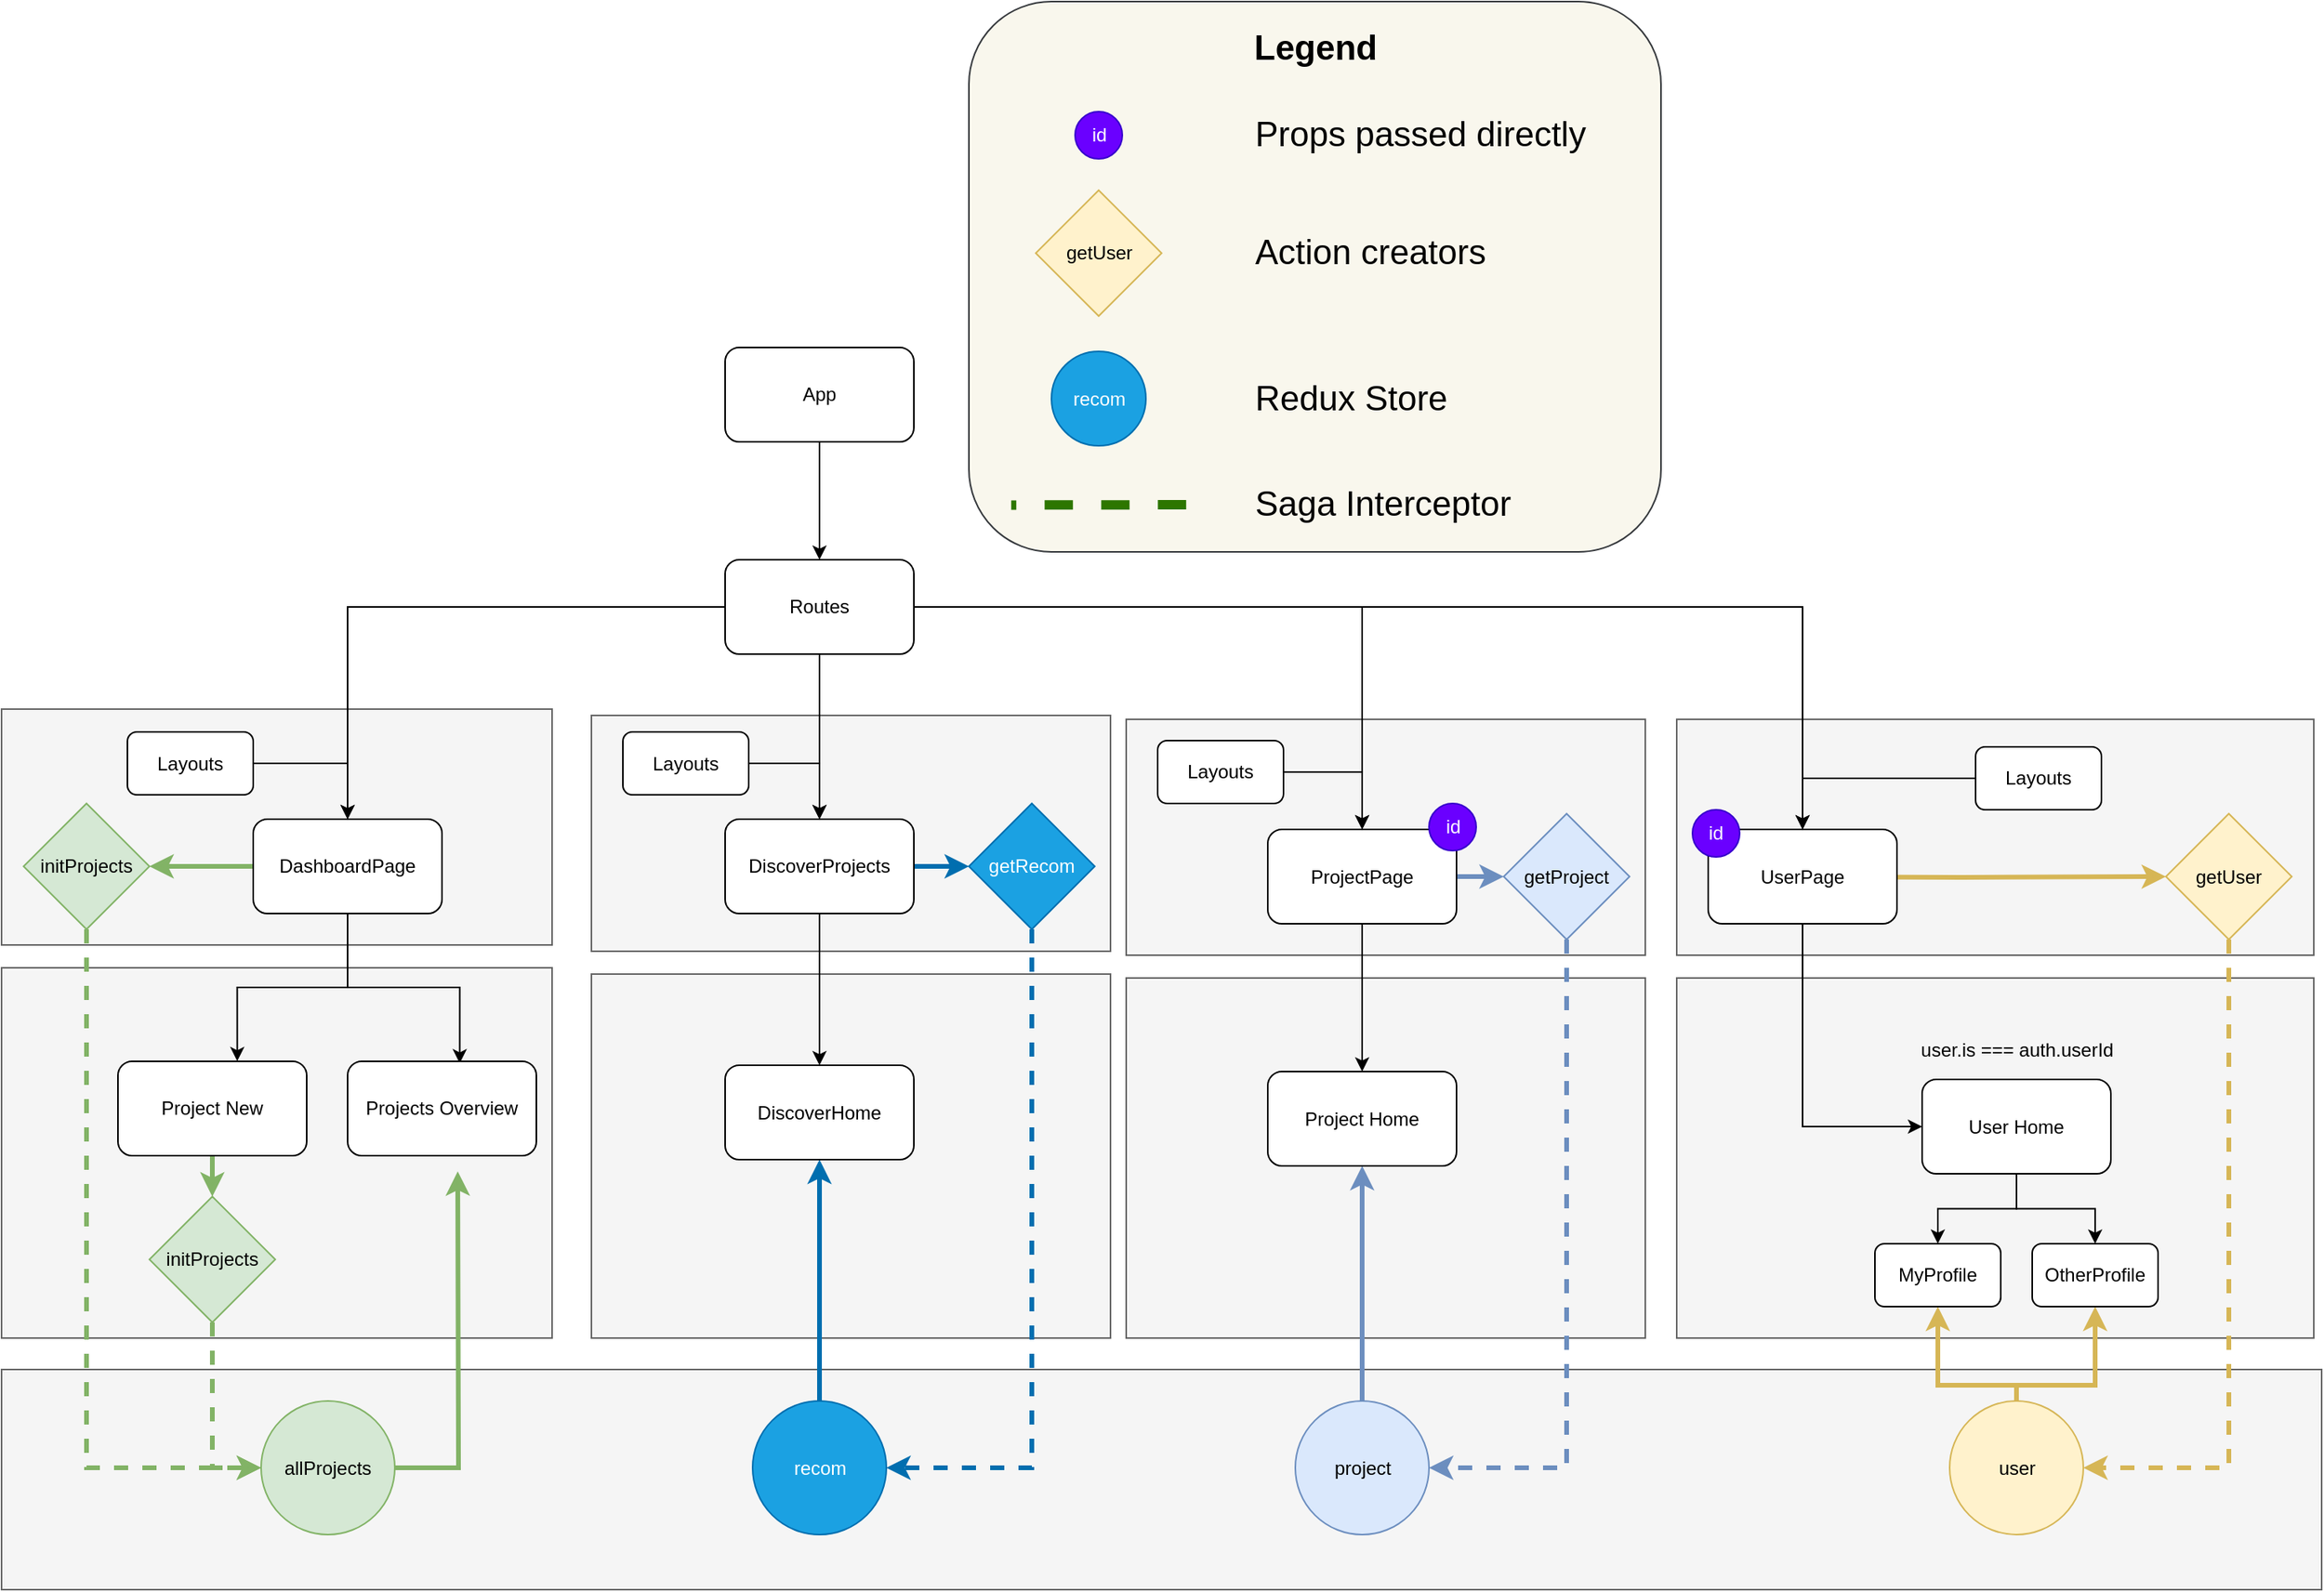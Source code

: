 <mxfile version="14.4.3" type="device"><diagram id="8FkElKY2vdaCGUdfNScy" name="Page-1"><mxGraphModel dx="2844" dy="1526" grid="1" gridSize="10" guides="1" tooltips="1" connect="1" arrows="1" fold="1" page="1" pageScale="1" pageWidth="827" pageHeight="1169" math="0" shadow="0"><root><mxCell id="0"/><mxCell id="1" parent="0"/><mxCell id="2D5Unl8ty5s-GU04ZNoU-25" value="" style="rounded=1;whiteSpace=wrap;html=1;fontSize=22;align=left;fillColor=#f9f7ed;strokeColor=#36393d;" vertex="1" parent="1"><mxGeometry x="920" y="20" width="440" height="350" as="geometry"/></mxCell><mxCell id="2D5Unl8ty5s-GU04ZNoU-2" value="" style="rounded=0;whiteSpace=wrap;html=1;fillColor=#f5f5f5;strokeColor=#666666;fontColor=#333333;" vertex="1" parent="1"><mxGeometry x="305" y="890" width="1475" height="140" as="geometry"/></mxCell><mxCell id="A6WbNzjQss-Z5rXDwPN5-13" value="" style="rounded=0;whiteSpace=wrap;html=1;fillColor=#f5f5f5;strokeColor=#666666;fontColor=#333333;" parent="1" vertex="1"><mxGeometry x="680" y="638.5" width="330" height="231.5" as="geometry"/></mxCell><mxCell id="A6WbNzjQss-Z5rXDwPN5-14" value="" style="rounded=0;whiteSpace=wrap;html=1;fillColor=#f5f5f5;strokeColor=#666666;fontColor=#333333;" parent="1" vertex="1"><mxGeometry x="680" y="474" width="330" height="150" as="geometry"/></mxCell><mxCell id="5EZow1Tj35_fGL9Smwqj-93" value="" style="rounded=0;whiteSpace=wrap;html=1;fillColor=#f5f5f5;strokeColor=#666666;fontColor=#333333;" parent="1" vertex="1"><mxGeometry x="305" y="634.5" width="350" height="235.5" as="geometry"/></mxCell><mxCell id="5EZow1Tj35_fGL9Smwqj-95" value="" style="rounded=0;whiteSpace=wrap;html=1;fillColor=#f5f5f5;strokeColor=#666666;fontColor=#333333;" parent="1" vertex="1"><mxGeometry x="1370" y="641" width="405" height="229" as="geometry"/></mxCell><mxCell id="5EZow1Tj35_fGL9Smwqj-94" value="" style="rounded=0;whiteSpace=wrap;html=1;fillColor=#f5f5f5;strokeColor=#666666;fontColor=#333333;" parent="1" vertex="1"><mxGeometry x="1020" y="641" width="330" height="229" as="geometry"/></mxCell><mxCell id="5EZow1Tj35_fGL9Smwqj-89" value="" style="rounded=0;whiteSpace=wrap;html=1;fillColor=#f5f5f5;strokeColor=#666666;fontColor=#333333;" parent="1" vertex="1"><mxGeometry x="1020" y="476.5" width="330" height="150" as="geometry"/></mxCell><mxCell id="5EZow1Tj35_fGL9Smwqj-79" value="" style="rounded=0;whiteSpace=wrap;html=1;fillColor=#f5f5f5;strokeColor=#666666;fontColor=#333333;" parent="1" vertex="1"><mxGeometry x="305" y="470" width="350" height="150" as="geometry"/></mxCell><mxCell id="5EZow1Tj35_fGL9Smwqj-77" value="" style="rounded=0;whiteSpace=wrap;html=1;fillColor=#f5f5f5;strokeColor=#666666;fontColor=#333333;" parent="1" vertex="1"><mxGeometry x="1370" y="476.5" width="405" height="150" as="geometry"/></mxCell><mxCell id="5jnFgB8Psxw1-8hAOXCi-8" style="edgeStyle=orthogonalEdgeStyle;rounded=0;orthogonalLoop=1;jettySize=auto;html=1;entryX=0.5;entryY=0;entryDx=0;entryDy=0;" parent="1" source="5jnFgB8Psxw1-8hAOXCi-1" target="5jnFgB8Psxw1-8hAOXCi-2" edge="1"><mxGeometry relative="1" as="geometry"/></mxCell><mxCell id="5jnFgB8Psxw1-8hAOXCi-1" value="App" style="rounded=1;whiteSpace=wrap;html=1;" parent="1" vertex="1"><mxGeometry x="765" y="240" width="120" height="60" as="geometry"/></mxCell><mxCell id="5jnFgB8Psxw1-8hAOXCi-11" style="edgeStyle=orthogonalEdgeStyle;rounded=0;orthogonalLoop=1;jettySize=auto;html=1;" parent="1" source="5jnFgB8Psxw1-8hAOXCi-2" target="5jnFgB8Psxw1-8hAOXCi-3" edge="1"><mxGeometry relative="1" as="geometry"/></mxCell><mxCell id="5jnFgB8Psxw1-8hAOXCi-13" style="edgeStyle=orthogonalEdgeStyle;rounded=0;orthogonalLoop=1;jettySize=auto;html=1;entryX=0.5;entryY=0;entryDx=0;entryDy=0;" parent="1" source="5jnFgB8Psxw1-8hAOXCi-2" target="5jnFgB8Psxw1-8hAOXCi-5" edge="1"><mxGeometry relative="1" as="geometry"/></mxCell><mxCell id="A6WbNzjQss-Z5rXDwPN5-25" style="edgeStyle=orthogonalEdgeStyle;rounded=0;orthogonalLoop=1;jettySize=auto;html=1;entryX=0.5;entryY=0;entryDx=0;entryDy=0;" parent="1" source="5jnFgB8Psxw1-8hAOXCi-2" target="A6WbNzjQss-Z5rXDwPN5-17" edge="1"><mxGeometry relative="1" as="geometry"/></mxCell><mxCell id="2D5Unl8ty5s-GU04ZNoU-9" style="edgeStyle=orthogonalEdgeStyle;rounded=0;orthogonalLoop=1;jettySize=auto;html=1;entryX=0.5;entryY=0;entryDx=0;entryDy=0;strokeWidth=1;" edge="1" parent="1" source="5jnFgB8Psxw1-8hAOXCi-2" target="5jnFgB8Psxw1-8hAOXCi-4"><mxGeometry relative="1" as="geometry"/></mxCell><mxCell id="5jnFgB8Psxw1-8hAOXCi-2" value="Routes" style="rounded=1;whiteSpace=wrap;html=1;" parent="1" vertex="1"><mxGeometry x="765" y="375" width="120" height="60" as="geometry"/></mxCell><mxCell id="5EZow1Tj35_fGL9Smwqj-33" style="edgeStyle=orthogonalEdgeStyle;rounded=0;orthogonalLoop=1;jettySize=auto;html=1;entryX=0.632;entryY=-0.002;entryDx=0;entryDy=0;entryPerimeter=0;strokeWidth=1;" parent="1" source="5jnFgB8Psxw1-8hAOXCi-3" target="5EZow1Tj35_fGL9Smwqj-7" edge="1"><mxGeometry relative="1" as="geometry"/></mxCell><mxCell id="5EZow1Tj35_fGL9Smwqj-34" style="edgeStyle=orthogonalEdgeStyle;rounded=0;orthogonalLoop=1;jettySize=auto;html=1;entryX=0.594;entryY=0.021;entryDx=0;entryDy=0;entryPerimeter=0;strokeWidth=1;" parent="1" source="5jnFgB8Psxw1-8hAOXCi-3" target="5EZow1Tj35_fGL9Smwqj-8" edge="1"><mxGeometry relative="1" as="geometry"/></mxCell><mxCell id="5EZow1Tj35_fGL9Smwqj-84" style="edgeStyle=orthogonalEdgeStyle;rounded=0;orthogonalLoop=1;jettySize=auto;html=1;strokeWidth=3;fillColor=#d5e8d4;strokeColor=#82b366;entryX=1;entryY=0.5;entryDx=0;entryDy=0;" parent="1" source="5jnFgB8Psxw1-8hAOXCi-3" target="5EZow1Tj35_fGL9Smwqj-3" edge="1"><mxGeometry relative="1" as="geometry"><mxPoint x="355" y="730" as="targetPoint"/></mxGeometry></mxCell><mxCell id="5jnFgB8Psxw1-8hAOXCi-3" value="DashboardPage" style="rounded=1;whiteSpace=wrap;html=1;" parent="1" vertex="1"><mxGeometry x="465" y="540" width="120" height="60" as="geometry"/></mxCell><mxCell id="5EZow1Tj35_fGL9Smwqj-32" style="edgeStyle=orthogonalEdgeStyle;rounded=0;orthogonalLoop=1;jettySize=auto;html=1;exitX=0.5;exitY=1;exitDx=0;exitDy=0;entryX=0.5;entryY=0;entryDx=0;entryDy=0;strokeWidth=1;" parent="1" source="5jnFgB8Psxw1-8hAOXCi-4" target="5EZow1Tj35_fGL9Smwqj-26" edge="1"><mxGeometry relative="1" as="geometry"/></mxCell><mxCell id="5EZow1Tj35_fGL9Smwqj-45" style="edgeStyle=orthogonalEdgeStyle;rounded=0;orthogonalLoop=1;jettySize=auto;html=1;entryX=0;entryY=0.5;entryDx=0;entryDy=0;strokeWidth=3;fillColor=#dae8fc;strokeColor=#6c8ebf;" parent="1" source="5jnFgB8Psxw1-8hAOXCi-4" target="5EZow1Tj35_fGL9Smwqj-24" edge="1"><mxGeometry relative="1" as="geometry"><Array as="points"/></mxGeometry></mxCell><mxCell id="5jnFgB8Psxw1-8hAOXCi-4" value="ProjectPage" style="rounded=1;whiteSpace=wrap;html=1;" parent="1" vertex="1"><mxGeometry x="1110" y="546.5" width="120" height="60" as="geometry"/></mxCell><mxCell id="5EZow1Tj35_fGL9Smwqj-61" style="edgeStyle=orthogonalEdgeStyle;rounded=0;orthogonalLoop=1;jettySize=auto;html=1;entryX=0;entryY=0.5;entryDx=0;entryDy=0;strokeWidth=3;fillColor=#fff2cc;strokeColor=#d6b656;" parent="1" target="5EZow1Tj35_fGL9Smwqj-28" edge="1"><mxGeometry relative="1" as="geometry"><mxPoint x="1420.5" y="576.5" as="sourcePoint"/></mxGeometry></mxCell><mxCell id="5EZow1Tj35_fGL9Smwqj-92" style="edgeStyle=orthogonalEdgeStyle;rounded=0;orthogonalLoop=1;jettySize=auto;html=1;entryX=0;entryY=0.5;entryDx=0;entryDy=0;strokeWidth=1;" parent="1" source="5jnFgB8Psxw1-8hAOXCi-5" target="5EZow1Tj35_fGL9Smwqj-37" edge="1"><mxGeometry relative="1" as="geometry"><Array as="points"><mxPoint x="1450" y="735.5"/></Array></mxGeometry></mxCell><mxCell id="5jnFgB8Psxw1-8hAOXCi-5" value="UserPage" style="rounded=1;whiteSpace=wrap;html=1;" parent="1" vertex="1"><mxGeometry x="1390" y="546.5" width="120" height="60" as="geometry"/></mxCell><mxCell id="5EZow1Tj35_fGL9Smwqj-85" style="edgeStyle=orthogonalEdgeStyle;rounded=0;orthogonalLoop=1;jettySize=auto;html=1;entryX=0;entryY=0.5;entryDx=0;entryDy=0;strokeWidth=3;fillColor=#d5e8d4;strokeColor=#82b366;exitX=0.5;exitY=1;exitDx=0;exitDy=0;dashed=1;" parent="1" source="5EZow1Tj35_fGL9Smwqj-3" target="5EZow1Tj35_fGL9Smwqj-12" edge="1"><mxGeometry relative="1" as="geometry"/></mxCell><mxCell id="5EZow1Tj35_fGL9Smwqj-3" value="initProjects" style="rhombus;whiteSpace=wrap;html=1;fillColor=#d5e8d4;strokeColor=#82b366;" parent="1" vertex="1"><mxGeometry x="319" y="530" width="80" height="80" as="geometry"/></mxCell><mxCell id="2D5Unl8ty5s-GU04ZNoU-4" style="edgeStyle=orthogonalEdgeStyle;rounded=0;orthogonalLoop=1;jettySize=auto;html=1;exitX=0.5;exitY=1;exitDx=0;exitDy=0;entryX=0.5;entryY=0;entryDx=0;entryDy=0;strokeWidth=3;fillColor=#d5e8d4;strokeColor=#82b366;" edge="1" parent="1" source="5EZow1Tj35_fGL9Smwqj-7" target="2D5Unl8ty5s-GU04ZNoU-3"><mxGeometry relative="1" as="geometry"/></mxCell><mxCell id="5EZow1Tj35_fGL9Smwqj-7" value="Project New" style="rounded=1;whiteSpace=wrap;html=1;" parent="1" vertex="1"><mxGeometry x="379" y="694" width="120" height="60" as="geometry"/></mxCell><mxCell id="5EZow1Tj35_fGL9Smwqj-8" value="Projects Overview" style="rounded=1;whiteSpace=wrap;html=1;" parent="1" vertex="1"><mxGeometry x="525" y="694" width="120" height="60" as="geometry"/></mxCell><mxCell id="5EZow1Tj35_fGL9Smwqj-87" style="edgeStyle=orthogonalEdgeStyle;rounded=0;orthogonalLoop=1;jettySize=auto;html=1;strokeWidth=3;fillColor=#d5e8d4;strokeColor=#82b366;" parent="1" source="5EZow1Tj35_fGL9Smwqj-12" edge="1"><mxGeometry relative="1" as="geometry"><mxPoint x="595" y="764" as="targetPoint"/></mxGeometry></mxCell><mxCell id="5EZow1Tj35_fGL9Smwqj-12" value="allProjects" style="ellipse;whiteSpace=wrap;html=1;fillColor=#d5e8d4;strokeColor=#82b366;" parent="1" vertex="1"><mxGeometry x="470" y="910" width="85" height="85" as="geometry"/></mxCell><mxCell id="5EZow1Tj35_fGL9Smwqj-31" style="edgeStyle=orthogonalEdgeStyle;rounded=0;orthogonalLoop=1;jettySize=auto;html=1;entryX=0.5;entryY=1;entryDx=0;entryDy=0;strokeWidth=3;fillColor=#dae8fc;strokeColor=#6c8ebf;" parent="1" source="5EZow1Tj35_fGL9Smwqj-23" target="5EZow1Tj35_fGL9Smwqj-26" edge="1"><mxGeometry relative="1" as="geometry"/></mxCell><mxCell id="5EZow1Tj35_fGL9Smwqj-23" value="project" style="ellipse;whiteSpace=wrap;html=1;fillColor=#dae8fc;strokeColor=#6c8ebf;" parent="1" vertex="1"><mxGeometry x="1127.5" y="910" width="85" height="85" as="geometry"/></mxCell><mxCell id="5EZow1Tj35_fGL9Smwqj-30" style="edgeStyle=orthogonalEdgeStyle;rounded=0;orthogonalLoop=1;jettySize=auto;html=1;exitX=0.5;exitY=1;exitDx=0;exitDy=0;entryX=1;entryY=0.5;entryDx=0;entryDy=0;strokeWidth=3;fillColor=#dae8fc;strokeColor=#6c8ebf;dashed=1;" parent="1" source="5EZow1Tj35_fGL9Smwqj-24" target="5EZow1Tj35_fGL9Smwqj-23" edge="1"><mxGeometry relative="1" as="geometry"/></mxCell><mxCell id="5EZow1Tj35_fGL9Smwqj-24" value="getProject" style="rhombus;whiteSpace=wrap;html=1;fillColor=#dae8fc;strokeColor=#6c8ebf;" parent="1" vertex="1"><mxGeometry x="1260" y="536.5" width="80" height="80" as="geometry"/></mxCell><mxCell id="5EZow1Tj35_fGL9Smwqj-26" value="Project Home" style="rounded=1;whiteSpace=wrap;html=1;" parent="1" vertex="1"><mxGeometry x="1110" y="700.5" width="120" height="60" as="geometry"/></mxCell><mxCell id="5EZow1Tj35_fGL9Smwqj-70" style="edgeStyle=orthogonalEdgeStyle;rounded=0;orthogonalLoop=1;jettySize=auto;html=1;exitX=0.5;exitY=0;exitDx=0;exitDy=0;entryX=0.5;entryY=1;entryDx=0;entryDy=0;strokeWidth=3;fillColor=#fff2cc;strokeColor=#d6b656;" parent="1" source="5EZow1Tj35_fGL9Smwqj-27" target="5EZow1Tj35_fGL9Smwqj-69" edge="1"><mxGeometry relative="1" as="geometry"><Array as="points"><mxPoint x="1586" y="900"/><mxPoint x="1636" y="900"/></Array></mxGeometry></mxCell><mxCell id="5EZow1Tj35_fGL9Smwqj-71" style="edgeStyle=orthogonalEdgeStyle;rounded=0;orthogonalLoop=1;jettySize=auto;html=1;entryX=0.5;entryY=1;entryDx=0;entryDy=0;strokeWidth=3;fillColor=#fff2cc;strokeColor=#d6b656;" parent="1" source="5EZow1Tj35_fGL9Smwqj-27" target="5EZow1Tj35_fGL9Smwqj-68" edge="1"><mxGeometry relative="1" as="geometry"><Array as="points"><mxPoint x="1586" y="900"/><mxPoint x="1536" y="900"/></Array></mxGeometry></mxCell><mxCell id="5EZow1Tj35_fGL9Smwqj-27" value="user" style="ellipse;whiteSpace=wrap;html=1;fillColor=#fff2cc;strokeColor=#d6b656;" parent="1" vertex="1"><mxGeometry x="1543.5" y="910" width="85" height="85" as="geometry"/></mxCell><mxCell id="5EZow1Tj35_fGL9Smwqj-39" style="edgeStyle=orthogonalEdgeStyle;rounded=0;orthogonalLoop=1;jettySize=auto;html=1;exitX=0.5;exitY=1;exitDx=0;exitDy=0;entryX=1;entryY=0.5;entryDx=0;entryDy=0;strokeWidth=3;fillColor=#fff2cc;strokeColor=#d6b656;dashed=1;" parent="1" source="5EZow1Tj35_fGL9Smwqj-28" target="5EZow1Tj35_fGL9Smwqj-27" edge="1"><mxGeometry relative="1" as="geometry"/></mxCell><mxCell id="5EZow1Tj35_fGL9Smwqj-28" value="getUser" style="rhombus;whiteSpace=wrap;html=1;fillColor=#fff2cc;strokeColor=#d6b656;" parent="1" vertex="1"><mxGeometry x="1681" y="536.5" width="80" height="80" as="geometry"/></mxCell><mxCell id="5EZow1Tj35_fGL9Smwqj-73" style="edgeStyle=orthogonalEdgeStyle;rounded=0;orthogonalLoop=1;jettySize=auto;html=1;exitX=0.5;exitY=1;exitDx=0;exitDy=0;entryX=0.5;entryY=0;entryDx=0;entryDy=0;strokeWidth=1;" parent="1" source="5EZow1Tj35_fGL9Smwqj-37" target="5EZow1Tj35_fGL9Smwqj-69" edge="1"><mxGeometry relative="1" as="geometry"/></mxCell><mxCell id="5EZow1Tj35_fGL9Smwqj-74" style="edgeStyle=orthogonalEdgeStyle;rounded=0;orthogonalLoop=1;jettySize=auto;html=1;exitX=0.5;exitY=1;exitDx=0;exitDy=0;entryX=0.5;entryY=0;entryDx=0;entryDy=0;strokeWidth=1;" parent="1" source="5EZow1Tj35_fGL9Smwqj-37" target="5EZow1Tj35_fGL9Smwqj-68" edge="1"><mxGeometry relative="1" as="geometry"/></mxCell><mxCell id="5EZow1Tj35_fGL9Smwqj-37" value="User Home" style="rounded=1;whiteSpace=wrap;html=1;" parent="1" vertex="1"><mxGeometry x="1526" y="705.5" width="120" height="60" as="geometry"/></mxCell><mxCell id="5EZow1Tj35_fGL9Smwqj-47" value="id" style="ellipse;whiteSpace=wrap;html=1;aspect=fixed;fillColor=#6a00ff;strokeColor=#3700CC;fontColor=#ffffff;" parent="1" vertex="1"><mxGeometry x="1380" y="534" width="30" height="30" as="geometry"/></mxCell><mxCell id="5EZow1Tj35_fGL9Smwqj-51" value="id" style="ellipse;whiteSpace=wrap;html=1;aspect=fixed;fillColor=#6a00ff;strokeColor=#3700CC;fontColor=#ffffff;" parent="1" vertex="1"><mxGeometry x="1212.5" y="530" width="30" height="30" as="geometry"/></mxCell><mxCell id="5EZow1Tj35_fGL9Smwqj-67" value="user.is === auth.userId" style="text;html=1;align=center;verticalAlign=middle;resizable=0;points=[];autosize=1;" parent="1" vertex="1"><mxGeometry x="1516" y="676.5" width="140" height="20" as="geometry"/></mxCell><mxCell id="5EZow1Tj35_fGL9Smwqj-68" value="MyProfile" style="rounded=1;whiteSpace=wrap;html=1;" parent="1" vertex="1"><mxGeometry x="1496" y="810" width="80" height="40" as="geometry"/></mxCell><mxCell id="5EZow1Tj35_fGL9Smwqj-69" value="OtherProfile" style="rounded=1;whiteSpace=wrap;html=1;" parent="1" vertex="1"><mxGeometry x="1596" y="810" width="80" height="40" as="geometry"/></mxCell><mxCell id="2D5Unl8ty5s-GU04ZNoU-8" style="edgeStyle=orthogonalEdgeStyle;rounded=0;orthogonalLoop=1;jettySize=auto;html=1;exitX=0;exitY=0.5;exitDx=0;exitDy=0;entryX=0.5;entryY=0;entryDx=0;entryDy=0;strokeWidth=1;" edge="1" parent="1" source="5EZow1Tj35_fGL9Smwqj-75" target="5jnFgB8Psxw1-8hAOXCi-5"><mxGeometry relative="1" as="geometry"/></mxCell><mxCell id="5EZow1Tj35_fGL9Smwqj-75" value="Layouts" style="rounded=1;whiteSpace=wrap;html=1;" parent="1" vertex="1"><mxGeometry x="1560" y="494" width="80" height="40" as="geometry"/></mxCell><mxCell id="A6WbNzjQss-Z5rXDwPN5-15" style="edgeStyle=orthogonalEdgeStyle;rounded=0;orthogonalLoop=1;jettySize=auto;html=1;exitX=0.5;exitY=1;exitDx=0;exitDy=0;entryX=0.5;entryY=0;entryDx=0;entryDy=0;strokeWidth=1;" parent="1" source="A6WbNzjQss-Z5rXDwPN5-17" target="A6WbNzjQss-Z5rXDwPN5-22" edge="1"><mxGeometry relative="1" as="geometry"/></mxCell><mxCell id="2D5Unl8ty5s-GU04ZNoU-1" style="edgeStyle=orthogonalEdgeStyle;rounded=0;orthogonalLoop=1;jettySize=auto;html=1;exitX=1;exitY=0.5;exitDx=0;exitDy=0;entryX=0;entryY=0.5;entryDx=0;entryDy=0;strokeWidth=3;fillColor=#1ba1e2;strokeColor=#006EAF;" edge="1" parent="1" source="A6WbNzjQss-Z5rXDwPN5-17" target="A6WbNzjQss-Z5rXDwPN5-21"><mxGeometry relative="1" as="geometry"/></mxCell><mxCell id="A6WbNzjQss-Z5rXDwPN5-17" value="DiscoverProjects" style="rounded=1;whiteSpace=wrap;html=1;" parent="1" vertex="1"><mxGeometry x="765" y="540" width="120" height="60" as="geometry"/></mxCell><mxCell id="A6WbNzjQss-Z5rXDwPN5-18" style="edgeStyle=orthogonalEdgeStyle;rounded=0;orthogonalLoop=1;jettySize=auto;html=1;entryX=0.5;entryY=1;entryDx=0;entryDy=0;strokeWidth=3;fillColor=#1ba1e2;strokeColor=#006EAF;" parent="1" source="A6WbNzjQss-Z5rXDwPN5-19" target="A6WbNzjQss-Z5rXDwPN5-22" edge="1"><mxGeometry relative="1" as="geometry"/></mxCell><mxCell id="A6WbNzjQss-Z5rXDwPN5-19" value="recom" style="ellipse;whiteSpace=wrap;html=1;fillColor=#1ba1e2;strokeColor=#006EAF;fontColor=#ffffff;" parent="1" vertex="1"><mxGeometry x="782.5" y="910" width="85" height="85" as="geometry"/></mxCell><mxCell id="A6WbNzjQss-Z5rXDwPN5-20" style="edgeStyle=orthogonalEdgeStyle;rounded=0;orthogonalLoop=1;jettySize=auto;html=1;exitX=0.5;exitY=1;exitDx=0;exitDy=0;entryX=1;entryY=0.5;entryDx=0;entryDy=0;strokeWidth=3;fillColor=#1ba1e2;strokeColor=#006EAF;dashed=1;" parent="1" source="A6WbNzjQss-Z5rXDwPN5-21" target="A6WbNzjQss-Z5rXDwPN5-19" edge="1"><mxGeometry relative="1" as="geometry"/></mxCell><mxCell id="A6WbNzjQss-Z5rXDwPN5-21" value="getRecom" style="rhombus;whiteSpace=wrap;html=1;fillColor=#1ba1e2;strokeColor=#006EAF;fontColor=#ffffff;" parent="1" vertex="1"><mxGeometry x="920" y="530" width="80" height="80" as="geometry"/></mxCell><mxCell id="A6WbNzjQss-Z5rXDwPN5-22" value="DiscoverHome" style="rounded=1;whiteSpace=wrap;html=1;" parent="1" vertex="1"><mxGeometry x="765" y="696.5" width="120" height="60" as="geometry"/></mxCell><mxCell id="2D5Unl8ty5s-GU04ZNoU-5" style="edgeStyle=orthogonalEdgeStyle;rounded=0;orthogonalLoop=1;jettySize=auto;html=1;exitX=0.5;exitY=1;exitDx=0;exitDy=0;entryX=0;entryY=0.5;entryDx=0;entryDy=0;strokeWidth=3;fillColor=#d5e8d4;strokeColor=#82b366;dashed=1;" edge="1" parent="1" source="2D5Unl8ty5s-GU04ZNoU-3" target="5EZow1Tj35_fGL9Smwqj-12"><mxGeometry relative="1" as="geometry"/></mxCell><mxCell id="2D5Unl8ty5s-GU04ZNoU-3" value="initProjects" style="rhombus;whiteSpace=wrap;html=1;fillColor=#d5e8d4;strokeColor=#82b366;" vertex="1" parent="1"><mxGeometry x="399" y="780" width="80" height="80" as="geometry"/></mxCell><mxCell id="2D5Unl8ty5s-GU04ZNoU-10" style="edgeStyle=orthogonalEdgeStyle;rounded=0;orthogonalLoop=1;jettySize=auto;html=1;exitX=1;exitY=0.5;exitDx=0;exitDy=0;entryX=0.5;entryY=0;entryDx=0;entryDy=0;strokeWidth=1;" edge="1" parent="1" source="2D5Unl8ty5s-GU04ZNoU-6" target="5jnFgB8Psxw1-8hAOXCi-4"><mxGeometry relative="1" as="geometry"/></mxCell><mxCell id="2D5Unl8ty5s-GU04ZNoU-6" value="Layouts" style="rounded=1;whiteSpace=wrap;html=1;" vertex="1" parent="1"><mxGeometry x="1040" y="490" width="80" height="40" as="geometry"/></mxCell><mxCell id="2D5Unl8ty5s-GU04ZNoU-14" style="edgeStyle=orthogonalEdgeStyle;rounded=0;orthogonalLoop=1;jettySize=auto;html=1;exitX=1;exitY=0.5;exitDx=0;exitDy=0;entryX=0.5;entryY=0;entryDx=0;entryDy=0;strokeWidth=1;" edge="1" parent="1" source="2D5Unl8ty5s-GU04ZNoU-11" target="A6WbNzjQss-Z5rXDwPN5-17"><mxGeometry relative="1" as="geometry"/></mxCell><mxCell id="2D5Unl8ty5s-GU04ZNoU-11" value="Layouts" style="rounded=1;whiteSpace=wrap;html=1;" vertex="1" parent="1"><mxGeometry x="700" y="484.5" width="80" height="40" as="geometry"/></mxCell><mxCell id="2D5Unl8ty5s-GU04ZNoU-13" style="edgeStyle=orthogonalEdgeStyle;rounded=0;orthogonalLoop=1;jettySize=auto;html=1;exitX=1;exitY=0.5;exitDx=0;exitDy=0;entryX=0.5;entryY=0;entryDx=0;entryDy=0;strokeWidth=1;" edge="1" parent="1" source="2D5Unl8ty5s-GU04ZNoU-12" target="5jnFgB8Psxw1-8hAOXCi-3"><mxGeometry relative="1" as="geometry"/></mxCell><mxCell id="2D5Unl8ty5s-GU04ZNoU-12" value="Layouts" style="rounded=1;whiteSpace=wrap;html=1;" vertex="1" parent="1"><mxGeometry x="385" y="484.5" width="80" height="40" as="geometry"/></mxCell><mxCell id="2D5Unl8ty5s-GU04ZNoU-16" value="id" style="ellipse;whiteSpace=wrap;html=1;aspect=fixed;fillColor=#6a00ff;strokeColor=#3700CC;fontColor=#ffffff;" vertex="1" parent="1"><mxGeometry x="987.5" y="90" width="30" height="30" as="geometry"/></mxCell><mxCell id="2D5Unl8ty5s-GU04ZNoU-18" value="getUser" style="rhombus;whiteSpace=wrap;html=1;fillColor=#fff2cc;strokeColor=#d6b656;" vertex="1" parent="1"><mxGeometry x="962.5" y="140" width="80" height="80" as="geometry"/></mxCell><mxCell id="2D5Unl8ty5s-GU04ZNoU-19" value="recom" style="ellipse;whiteSpace=wrap;html=1;fillColor=#1ba1e2;strokeColor=#006EAF;fontColor=#ffffff;" vertex="1" parent="1"><mxGeometry x="972.5" y="242.5" width="60" height="60" as="geometry"/></mxCell><mxCell id="2D5Unl8ty5s-GU04ZNoU-20" value="Props passed directly" style="text;html=1;strokeColor=none;fillColor=none;align=left;verticalAlign=middle;whiteSpace=wrap;rounded=0;fontSize=22;fontStyle=0" vertex="1" parent="1"><mxGeometry x="1100" y="95" width="302.5" height="20" as="geometry"/></mxCell><mxCell id="2D5Unl8ty5s-GU04ZNoU-21" value="Action creators" style="text;html=1;strokeColor=none;fillColor=none;align=left;verticalAlign=middle;whiteSpace=wrap;rounded=0;fontSize=22;fontStyle=0" vertex="1" parent="1"><mxGeometry x="1100" y="170" width="242.5" height="20" as="geometry"/></mxCell><mxCell id="2D5Unl8ty5s-GU04ZNoU-22" value="Redux Store" style="text;html=1;strokeColor=none;fillColor=none;align=left;verticalAlign=middle;whiteSpace=wrap;rounded=0;fontSize=22;fontStyle=0" vertex="1" parent="1"><mxGeometry x="1100" y="262.5" width="242.5" height="20" as="geometry"/></mxCell><mxCell id="2D5Unl8ty5s-GU04ZNoU-23" value="" style="endArrow=none;html=1;dashed=1;strokeWidth=6;fontSize=22;fillColor=#60a917;strokeColor=#2D7600;" edge="1" parent="1"><mxGeometry width="50" height="50" relative="1" as="geometry"><mxPoint x="1058.13" y="340" as="sourcePoint"/><mxPoint x="946.88" y="340.211" as="targetPoint"/></mxGeometry></mxCell><mxCell id="2D5Unl8ty5s-GU04ZNoU-24" value="Saga Interceptor" style="text;html=1;strokeColor=none;fillColor=none;align=left;verticalAlign=middle;whiteSpace=wrap;rounded=0;fontSize=22;fontStyle=0" vertex="1" parent="1"><mxGeometry x="1100" y="330" width="242.5" height="20" as="geometry"/></mxCell><mxCell id="2D5Unl8ty5s-GU04ZNoU-26" value="Legend" style="text;html=1;strokeColor=none;fillColor=none;align=center;verticalAlign=middle;whiteSpace=wrap;rounded=0;fontSize=22;fontStyle=1" vertex="1" parent="1"><mxGeometry x="988.75" y="40" width="302.5" height="20" as="geometry"/></mxCell></root></mxGraphModel></diagram></mxfile>